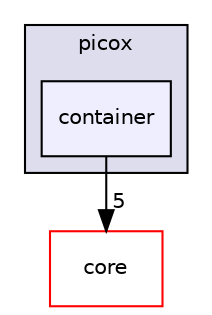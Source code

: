 digraph "container" {
  compound=true
  node [ fontsize="10", fontname="Helvetica"];
  edge [ labelfontsize="10", labelfontname="Helvetica"];
  subgraph clusterdir_295ce2a6370ae0a688a0222b881c77ca {
    graph [ bgcolor="#ddddee", pencolor="black", label="picox" fontname="Helvetica", fontsize="10", URL="dir_295ce2a6370ae0a688a0222b881c77ca.html"]
  dir_9b661000c95cfd83db6bc3bac922f8b1 [shape=box, label="container", style="filled", fillcolor="#eeeeff", pencolor="black", URL="dir_9b661000c95cfd83db6bc3bac922f8b1.html"];
  }
  dir_334975c5f7f258e1ec06bfc6b10c4fd2 [shape=box label="core" fillcolor="white" style="filled" color="red" URL="dir_334975c5f7f258e1ec06bfc6b10c4fd2.html"];
  dir_9b661000c95cfd83db6bc3bac922f8b1->dir_334975c5f7f258e1ec06bfc6b10c4fd2 [headlabel="5", labeldistance=1.5 headhref="dir_000008_000001.html"];
}

